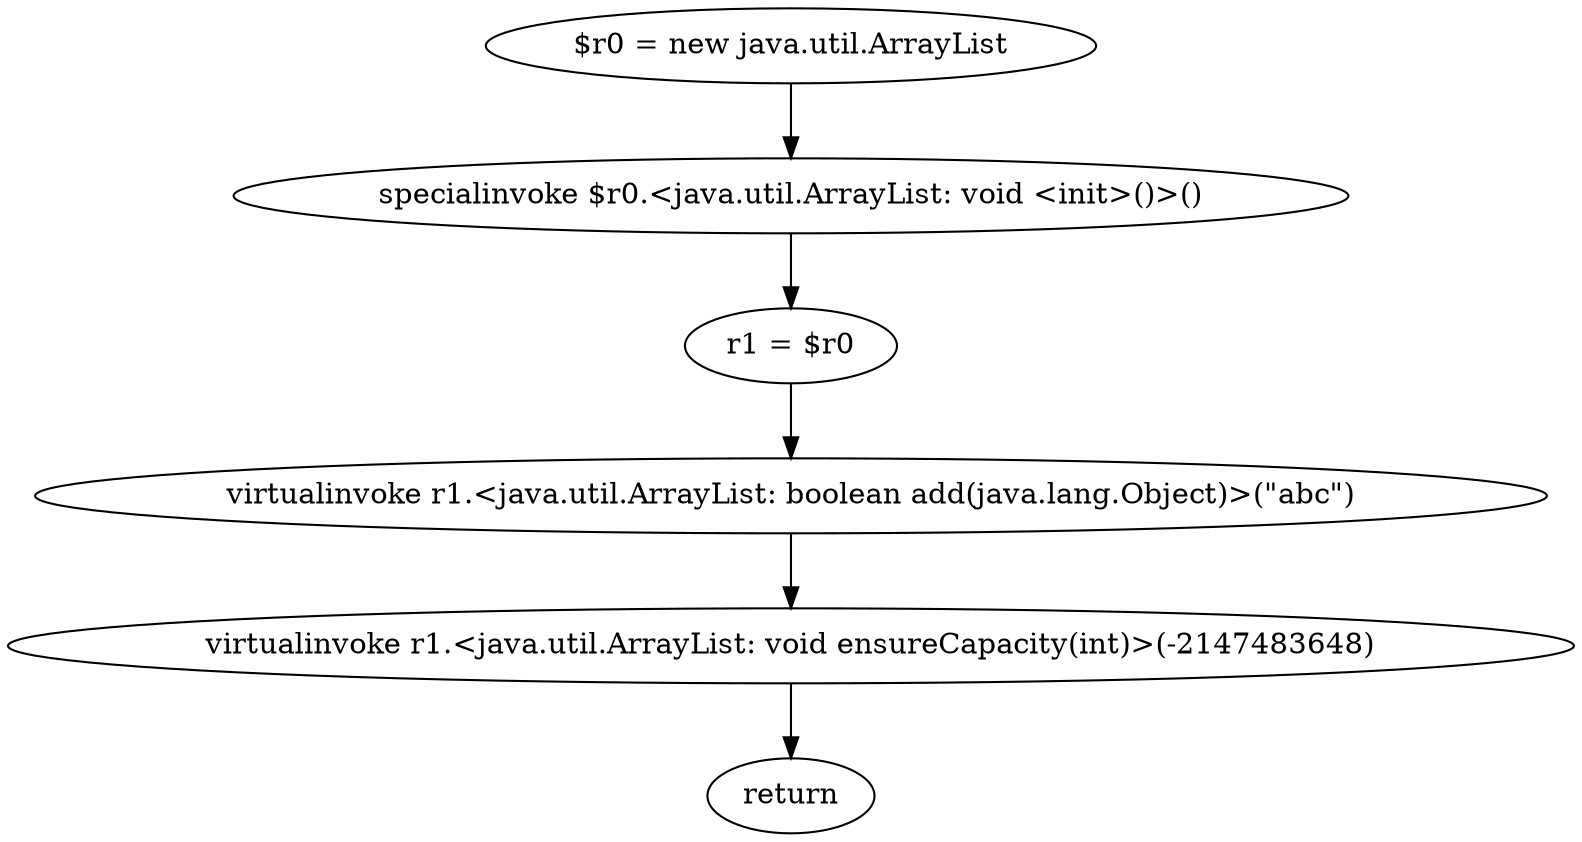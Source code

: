 digraph "unitGraph" {
    "$r0 = new java.util.ArrayList"
    "specialinvoke $r0.<java.util.ArrayList: void <init>()>()"
    "r1 = $r0"
    "virtualinvoke r1.<java.util.ArrayList: boolean add(java.lang.Object)>(\"abc\")"
    "virtualinvoke r1.<java.util.ArrayList: void ensureCapacity(int)>(-2147483648)"
    "return"
    "$r0 = new java.util.ArrayList"->"specialinvoke $r0.<java.util.ArrayList: void <init>()>()";
    "specialinvoke $r0.<java.util.ArrayList: void <init>()>()"->"r1 = $r0";
    "r1 = $r0"->"virtualinvoke r1.<java.util.ArrayList: boolean add(java.lang.Object)>(\"abc\")";
    "virtualinvoke r1.<java.util.ArrayList: boolean add(java.lang.Object)>(\"abc\")"->"virtualinvoke r1.<java.util.ArrayList: void ensureCapacity(int)>(-2147483648)";
    "virtualinvoke r1.<java.util.ArrayList: void ensureCapacity(int)>(-2147483648)"->"return";
}
